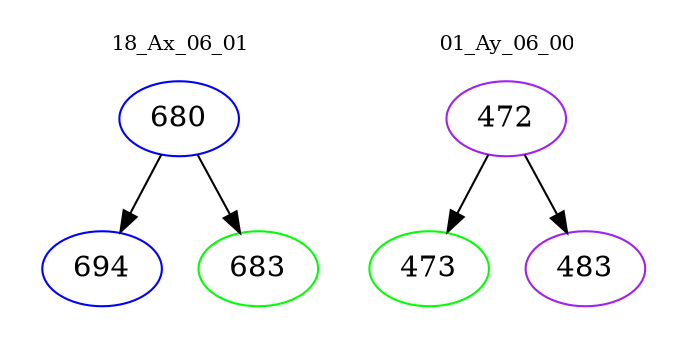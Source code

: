 digraph{
subgraph cluster_0 {
color = white
label = "18_Ax_06_01";
fontsize=10;
T0_680 [label="680", color="blue"]
T0_680 -> T0_694 [color="black"]
T0_694 [label="694", color="blue"]
T0_680 -> T0_683 [color="black"]
T0_683 [label="683", color="green"]
}
subgraph cluster_1 {
color = white
label = "01_Ay_06_00";
fontsize=10;
T1_472 [label="472", color="purple"]
T1_472 -> T1_473 [color="black"]
T1_473 [label="473", color="green"]
T1_472 -> T1_483 [color="black"]
T1_483 [label="483", color="purple"]
}
}
